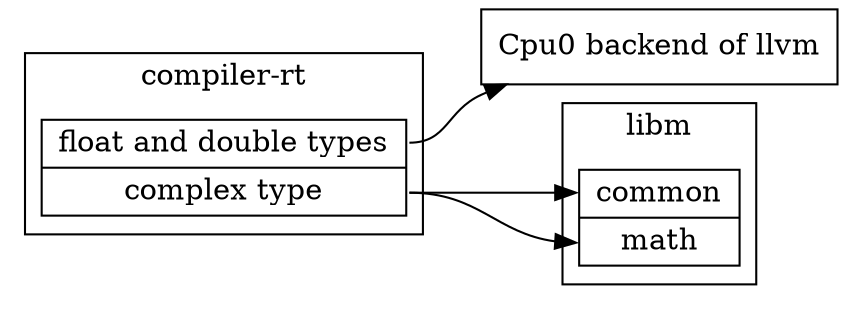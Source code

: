 // dot -Tpng compiler-rt-dep-short.gv -o compiler-rt-dep-short.png
digraph G {
  rankdir=LR;

  compound=true;
  node [shape=record];

  subgraph cluster_compiler_rt {
    label = "compiler-rt";
    compiler_rt [label="<fdt> float and double types | <ct> complex type"];
  }

  node [label = "Cpu0 backend of llvm"]; cpu0;

  subgraph cluster_libm {
    label = "libm";
    libm [label="<c> common | <ma> math"];
  }

  compiler_rt:ct -> libm:c;
  compiler_rt:ct -> libm:ma;
  compiler_rt:fdt -> cpu0;
}
